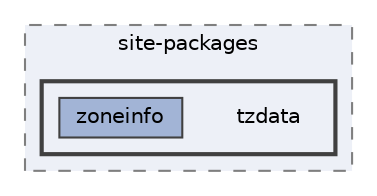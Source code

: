 digraph "C:/Users/LukeMabie/documents/Development/Password_Saver_Using_Django-master/venv/Lib/site-packages/tzdata"
{
 // LATEX_PDF_SIZE
  bgcolor="transparent";
  edge [fontname=Helvetica,fontsize=10,labelfontname=Helvetica,labelfontsize=10];
  node [fontname=Helvetica,fontsize=10,shape=box,height=0.2,width=0.4];
  compound=true
  subgraph clusterdir_880bfa2d0d53b289c2c7691ccbc75f95 {
    graph [ bgcolor="#edf0f7", pencolor="grey50", label="site-packages", fontname=Helvetica,fontsize=10 style="filled,dashed", URL="dir_880bfa2d0d53b289c2c7691ccbc75f95.html",tooltip=""]
  subgraph clusterdir_bcd76df4d3a1ea5fe8d273a3b6b8d0df {
    graph [ bgcolor="#edf0f7", pencolor="grey25", label="", fontname=Helvetica,fontsize=10 style="filled,bold", URL="dir_bcd76df4d3a1ea5fe8d273a3b6b8d0df.html",tooltip=""]
    dir_bcd76df4d3a1ea5fe8d273a3b6b8d0df [shape=plaintext, label="tzdata"];
  dir_69b43db2d9c4aece86ab9c1028355e0c [label="zoneinfo", fillcolor="#a2b4d6", color="grey25", style="filled", URL="dir_69b43db2d9c4aece86ab9c1028355e0c.html",tooltip=""];
  }
  }
}
